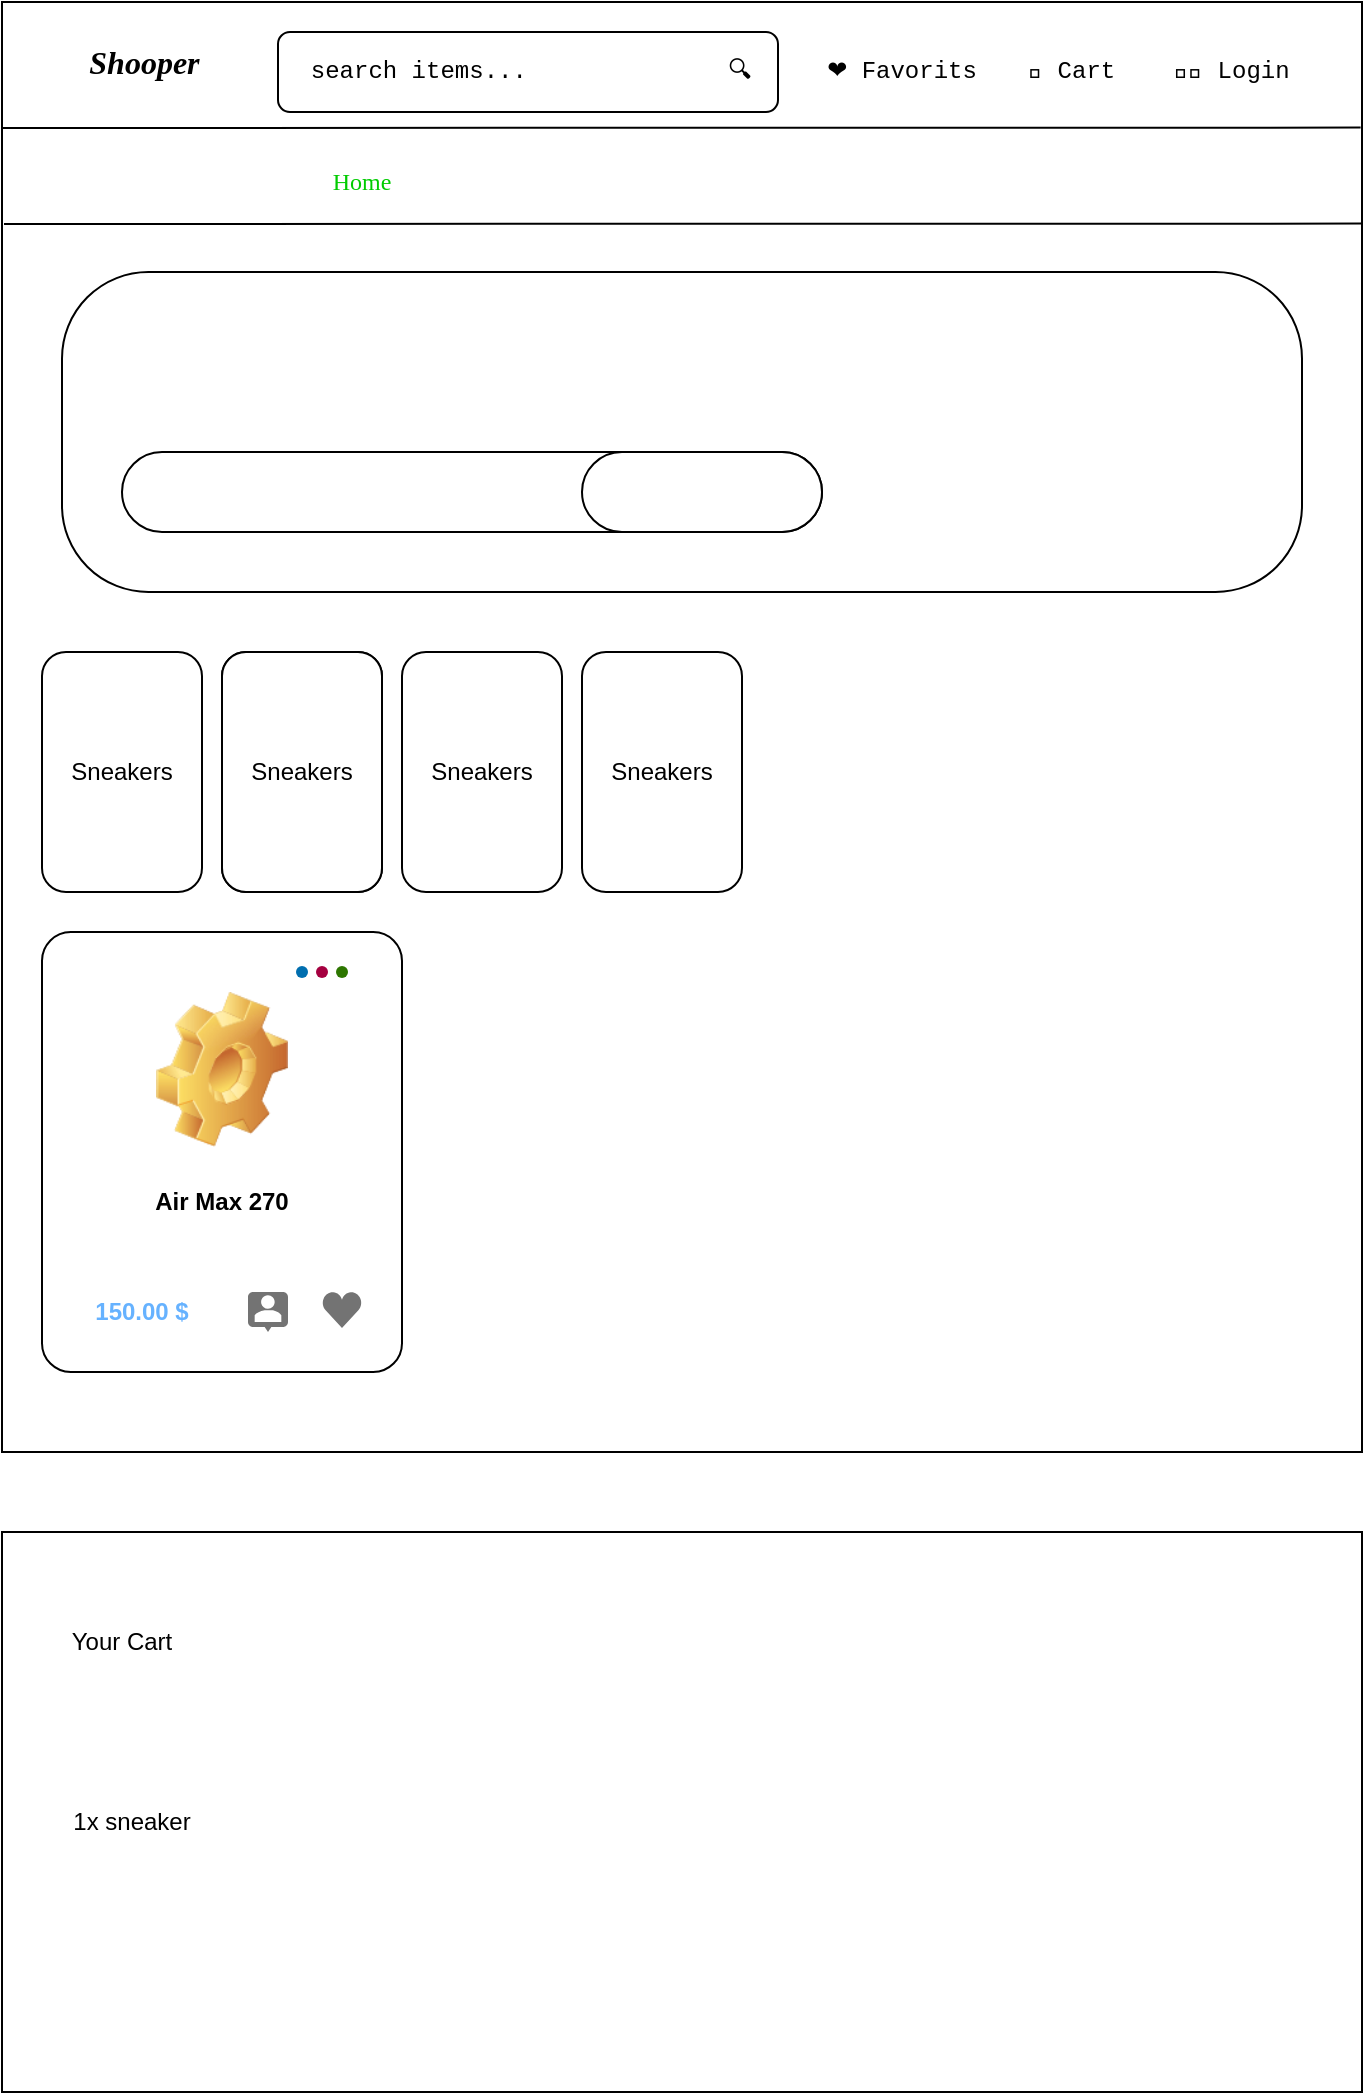 <mxfile>
    <diagram id="feeelQbg_FDXUZ-O47BR" name="Page-1">
        <mxGraphModel dx="576" dy="347" grid="1" gridSize="10" guides="1" tooltips="1" connect="1" arrows="1" fold="1" page="1" pageScale="1" pageWidth="850" pageHeight="1100" math="0" shadow="0">
            <root>
                <mxCell id="0"/>
                <mxCell id="1" parent="0"/>
                <mxCell id="58" value="" style="rounded=0;whiteSpace=wrap;html=1;" parent="1" vertex="1">
                    <mxGeometry x="40" y="35" width="680" height="725" as="geometry"/>
                </mxCell>
                <mxCell id="59" value="🛒Shooper" style="text;html=1;strokeColor=none;fillColor=none;align=center;verticalAlign=middle;whiteSpace=wrap;rounded=0;fontStyle=3;fontFamily=Comic Sans MS;fontSize=16;" parent="1" vertex="1">
                    <mxGeometry x="60" y="50" width="90" height="30" as="geometry"/>
                </mxCell>
                <mxCell id="60" value="&amp;nbsp; search items...&amp;nbsp; &amp;nbsp; &amp;nbsp; &amp;nbsp; &amp;nbsp; &amp;nbsp; &amp;nbsp; 🔍" style="rounded=1;whiteSpace=wrap;html=1;fontFamily=Courier New;fontSize=12;align=left;" parent="1" vertex="1">
                    <mxGeometry x="178" y="50" width="250" height="40" as="geometry"/>
                </mxCell>
                <mxCell id="62" value="❤ Favorits" style="text;html=1;strokeColor=none;fillColor=none;align=center;verticalAlign=middle;whiteSpace=wrap;rounded=0;fontFamily=Courier New;fontSize=12;" parent="1" vertex="1">
                    <mxGeometry x="450" y="55" width="80" height="30" as="geometry"/>
                </mxCell>
                <mxCell id="63" value="🛒 Cart" style="text;html=1;strokeColor=none;fillColor=none;align=center;verticalAlign=middle;whiteSpace=wrap;rounded=0;fontFamily=Courier New;fontSize=12;" parent="1" vertex="1">
                    <mxGeometry x="530" y="55" width="90" height="30" as="geometry"/>
                </mxCell>
                <mxCell id="64" value="👨‍🚒 Login" style="text;html=1;strokeColor=none;fillColor=none;align=center;verticalAlign=middle;whiteSpace=wrap;rounded=0;fontFamily=Courier New;fontSize=12;" parent="1" vertex="1">
                    <mxGeometry x="610" y="55" width="90" height="30" as="geometry"/>
                </mxCell>
                <mxCell id="66" value="" style="endArrow=none;html=1;fontFamily=Courier New;fontSize=7;entryX=0.999;entryY=0.16;entryDx=0;entryDy=0;entryPerimeter=0;verticalAlign=middle;textOpacity=40;fontColor=#707070;" parent="1" edge="1">
                    <mxGeometry width="50" height="50" relative="1" as="geometry">
                        <mxPoint x="40" y="98" as="sourcePoint"/>
                        <mxPoint x="719.32" y="97.8" as="targetPoint"/>
                        <Array as="points"/>
                    </mxGeometry>
                </mxCell>
                <mxCell id="68" value="&lt;span style=&quot;&quot;&gt;Home&lt;/span&gt;" style="text;html=1;strokeColor=none;fillColor=none;align=center;verticalAlign=middle;whiteSpace=wrap;rounded=0;labelBackgroundColor=none;labelBorderColor=none;fontFamily=Garamond;fontSize=12;fontColor=#00CC00;" parent="1" vertex="1">
                    <mxGeometry x="190" y="110" width="60" height="30" as="geometry"/>
                </mxCell>
                <mxCell id="69" value="&lt;span style=&quot;&quot;&gt;Abount&lt;/span&gt;&lt;span style=&quot;color: rgba(0, 0, 0, 0); font-family: monospace; font-size: 0px; text-align: start;&quot;&gt;%3CmxGraphModel%3E%3Croot%3E%3CmxCell%20id%3D%220%22%2F%3E%3CmxCell%20id%3D%221%22%20parent%3D%220%22%2F%3E%3CmxCell%20id%3D%222%22%20value%3D%22%26lt%3Bspan%20style%3D%26quot%3B%26quot%3B%26gt%3BHome%26lt%3B%2Fspan%26gt%3B%22%20style%3D%22text%3Bhtml%3D1%3BstrokeColor%3Dnone%3BfillColor%3Dnone%3Balign%3Dcenter%3BverticalAlign%3Dmiddle%3BwhiteSpace%3Dwrap%3Brounded%3D0%3BlabelBackgroundColor%3Dnone%3BlabelBorderColor%3Dnone%3BfontFamily%3DGaramond%3BfontSize%3D12%3BfontColor%3D%23FFFFFF%3B%22%20vertex%3D%221%22%20parent%3D%221%22%3E%3CmxGeometry%20x%3D%22190%22%20y%3D%22110%22%20width%3D%2260%22%20height%3D%2230%22%20as%3D%22geometry%22%2F%3E%3C%2FmxCell%3E%3C%2Froot%3E%3C%2FmxGraphModel%3E&lt;/span&gt;" style="text;html=1;strokeColor=none;fillColor=none;align=center;verticalAlign=middle;whiteSpace=wrap;rounded=0;labelBackgroundColor=none;labelBorderColor=none;fontFamily=Garamond;fontSize=12;fontColor=#FFFFFF;" parent="1" vertex="1">
                    <mxGeometry x="240" y="110" width="60" height="30" as="geometry"/>
                </mxCell>
                <mxCell id="70" value="Contact" style="text;html=1;strokeColor=none;fillColor=none;align=center;verticalAlign=middle;whiteSpace=wrap;rounded=0;labelBackgroundColor=none;labelBorderColor=none;fontFamily=Garamond;fontSize=12;fontColor=#FFFFFF;" parent="1" vertex="1">
                    <mxGeometry x="290" y="110" width="80" height="30" as="geometry"/>
                </mxCell>
                <mxCell id="71" value="" style="endArrow=none;html=1;fontFamily=Courier New;fontSize=7;entryX=0.999;entryY=0.16;entryDx=0;entryDy=0;entryPerimeter=0;verticalAlign=middle;textOpacity=40;fontColor=#707070;" parent="1" edge="1">
                    <mxGeometry width="50" height="50" relative="1" as="geometry">
                        <mxPoint x="41" y="146" as="sourcePoint"/>
                        <mxPoint x="720.32" y="145.8" as="targetPoint"/>
                        <Array as="points"/>
                    </mxGeometry>
                </mxCell>
                <mxCell id="72" value="" style="rounded=1;whiteSpace=wrap;html=1;labelBackgroundColor=none;labelBorderColor=none;fontFamily=Garamond;fontSize=12;fontColor=#00CC00;arcSize=27;" parent="1" vertex="1">
                    <mxGeometry x="70" y="170" width="620" height="160" as="geometry"/>
                </mxCell>
                <mxCell id="73" value="Air Max" style="text;html=1;strokeColor=none;fillColor=none;align=left;verticalAlign=middle;whiteSpace=wrap;rounded=0;labelBackgroundColor=none;labelBorderColor=none;fontFamily=Tahoma;fontSize=26;fontColor=#FFFFFF;" parent="1" vertex="1">
                    <mxGeometry x="100" y="200" width="250" height="30" as="geometry"/>
                </mxCell>
                <mxCell id="74" value="" style="rounded=1;whiteSpace=wrap;html=1;labelBackgroundColor=none;labelBorderColor=none;fontFamily=Tahoma;fontSize=26;fontColor=#FFFFFF;arcSize=50;" parent="1" vertex="1">
                    <mxGeometry x="100" y="260" width="350" height="40" as="geometry"/>
                </mxCell>
                <mxCell id="75" value="subsrcibe" style="rounded=1;whiteSpace=wrap;html=1;labelBackgroundColor=none;labelBorderColor=none;fontFamily=Garamond;fontSize=21;fontColor=#FFFFFF;arcSize=50;" parent="1" vertex="1">
                    <mxGeometry x="330" y="260" width="120" height="40" as="geometry"/>
                </mxCell>
                <mxCell id="76" value="Sneakers" style="rounded=1;whiteSpace=wrap;html=1;" parent="1" vertex="1">
                    <mxGeometry x="60" y="360" width="80" height="120" as="geometry"/>
                </mxCell>
                <mxCell id="77" value="" style="rounded=1;whiteSpace=wrap;html=1;" parent="1" vertex="1">
                    <mxGeometry x="150" y="360" width="80" height="120" as="geometry"/>
                </mxCell>
                <mxCell id="80" value="Sneakers" style="rounded=1;whiteSpace=wrap;html=1;" parent="1" vertex="1">
                    <mxGeometry x="150" y="360" width="80" height="120" as="geometry"/>
                </mxCell>
                <mxCell id="81" value="Sneakers" style="rounded=1;whiteSpace=wrap;html=1;" parent="1" vertex="1">
                    <mxGeometry x="240" y="360" width="80" height="120" as="geometry"/>
                </mxCell>
                <mxCell id="82" value="Sneakers" style="rounded=1;whiteSpace=wrap;html=1;" parent="1" vertex="1">
                    <mxGeometry x="330" y="360" width="80" height="120" as="geometry"/>
                </mxCell>
                <mxCell id="84" value="" style="rounded=1;whiteSpace=wrap;html=1;arcSize=8;" parent="1" vertex="1">
                    <mxGeometry x="60" y="500" width="180" height="220" as="geometry"/>
                </mxCell>
                <mxCell id="86" value="" style="shape=image;html=1;verticalLabelPosition=bottom;verticalAlign=top;imageAspect=1;aspect=fixed;image=img/clipart/Gear_128x128.png" parent="1" vertex="1">
                    <mxGeometry x="117" y="530" width="66" height="77.42" as="geometry"/>
                </mxCell>
                <mxCell id="87" value="" style="shape=waypoint;sketch=0;fillStyle=solid;size=6;pointerEvents=1;points=[];fillColor=#60a917;resizable=0;rotatable=0;perimeter=centerPerimeter;snapToPoint=1;fontColor=#ffffff;strokeColor=#2D7600;" parent="1" vertex="1">
                    <mxGeometry x="200" y="510" width="20" height="20" as="geometry"/>
                </mxCell>
                <mxCell id="88" value="" style="shape=waypoint;sketch=0;fillStyle=solid;size=6;pointerEvents=1;points=[];fillColor=#d80073;resizable=0;rotatable=0;perimeter=centerPerimeter;snapToPoint=1;fontColor=#ffffff;strokeColor=#A50040;" parent="1" vertex="1">
                    <mxGeometry x="190" y="510" width="20" height="20" as="geometry"/>
                </mxCell>
                <mxCell id="89" value="" style="shape=waypoint;sketch=0;fillStyle=solid;size=6;pointerEvents=1;points=[];fillColor=#1ba1e2;resizable=0;rotatable=0;perimeter=centerPerimeter;snapToPoint=1;fontColor=#ffffff;strokeColor=#006EAF;" parent="1" vertex="1">
                    <mxGeometry x="180" y="510" width="20" height="20" as="geometry"/>
                </mxCell>
                <mxCell id="90" value="Air Max 270" style="text;html=1;strokeColor=none;fillColor=none;align=center;verticalAlign=middle;whiteSpace=wrap;rounded=0;strokeWidth=3;fontStyle=1" parent="1" vertex="1">
                    <mxGeometry x="110" y="620" width="80" height="30" as="geometry"/>
                </mxCell>
                <mxCell id="91" value="150.00 $" style="text;html=1;strokeColor=none;fillColor=none;align=center;verticalAlign=middle;whiteSpace=wrap;rounded=0;strokeWidth=3;fontStyle=1;fontColor=#66B2FF;" parent="1" vertex="1">
                    <mxGeometry x="70" y="675" width="80" height="30" as="geometry"/>
                </mxCell>
                <mxCell id="92" value="" style="dashed=0;aspect=fixed;verticalLabelPosition=bottom;verticalAlign=top;align=center;shape=mxgraph.gmdl.heart;strokeColor=none;fillColor=#737373;shadow=0;sketch=0;strokeWidth=3;fontColor=#66B2FF;" parent="1" vertex="1">
                    <mxGeometry x="200" y="680" width="20" height="18" as="geometry"/>
                </mxCell>
                <mxCell id="93" value="" style="dashed=0;aspect=fixed;verticalLabelPosition=bottom;verticalAlign=top;align=center;shape=mxgraph.gmdl.chat;strokeColor=none;fillColor=#737373;shadow=0;sketch=0;strokeWidth=3;fontColor=#66B2FF;" parent="1" vertex="1">
                    <mxGeometry x="163" y="680" width="20" height="20" as="geometry"/>
                </mxCell>
                <mxCell id="94" value="" style="rounded=0;whiteSpace=wrap;html=1;" parent="1" vertex="1">
                    <mxGeometry x="40" y="800" width="680" height="280" as="geometry"/>
                </mxCell>
                <mxCell id="96" value="Your Cart" style="text;html=1;strokeColor=none;fillColor=none;align=center;verticalAlign=middle;whiteSpace=wrap;rounded=0;" parent="1" vertex="1">
                    <mxGeometry x="70" y="840" width="60" height="30" as="geometry"/>
                </mxCell>
                <mxCell id="101" value="1x sneaker" style="text;html=1;strokeColor=none;fillColor=none;align=center;verticalAlign=middle;whiteSpace=wrap;rounded=0;" parent="1" vertex="1">
                    <mxGeometry x="65" y="930" width="80" height="30" as="geometry"/>
                </mxCell>
            </root>
        </mxGraphModel>
    </diagram>
</mxfile>
